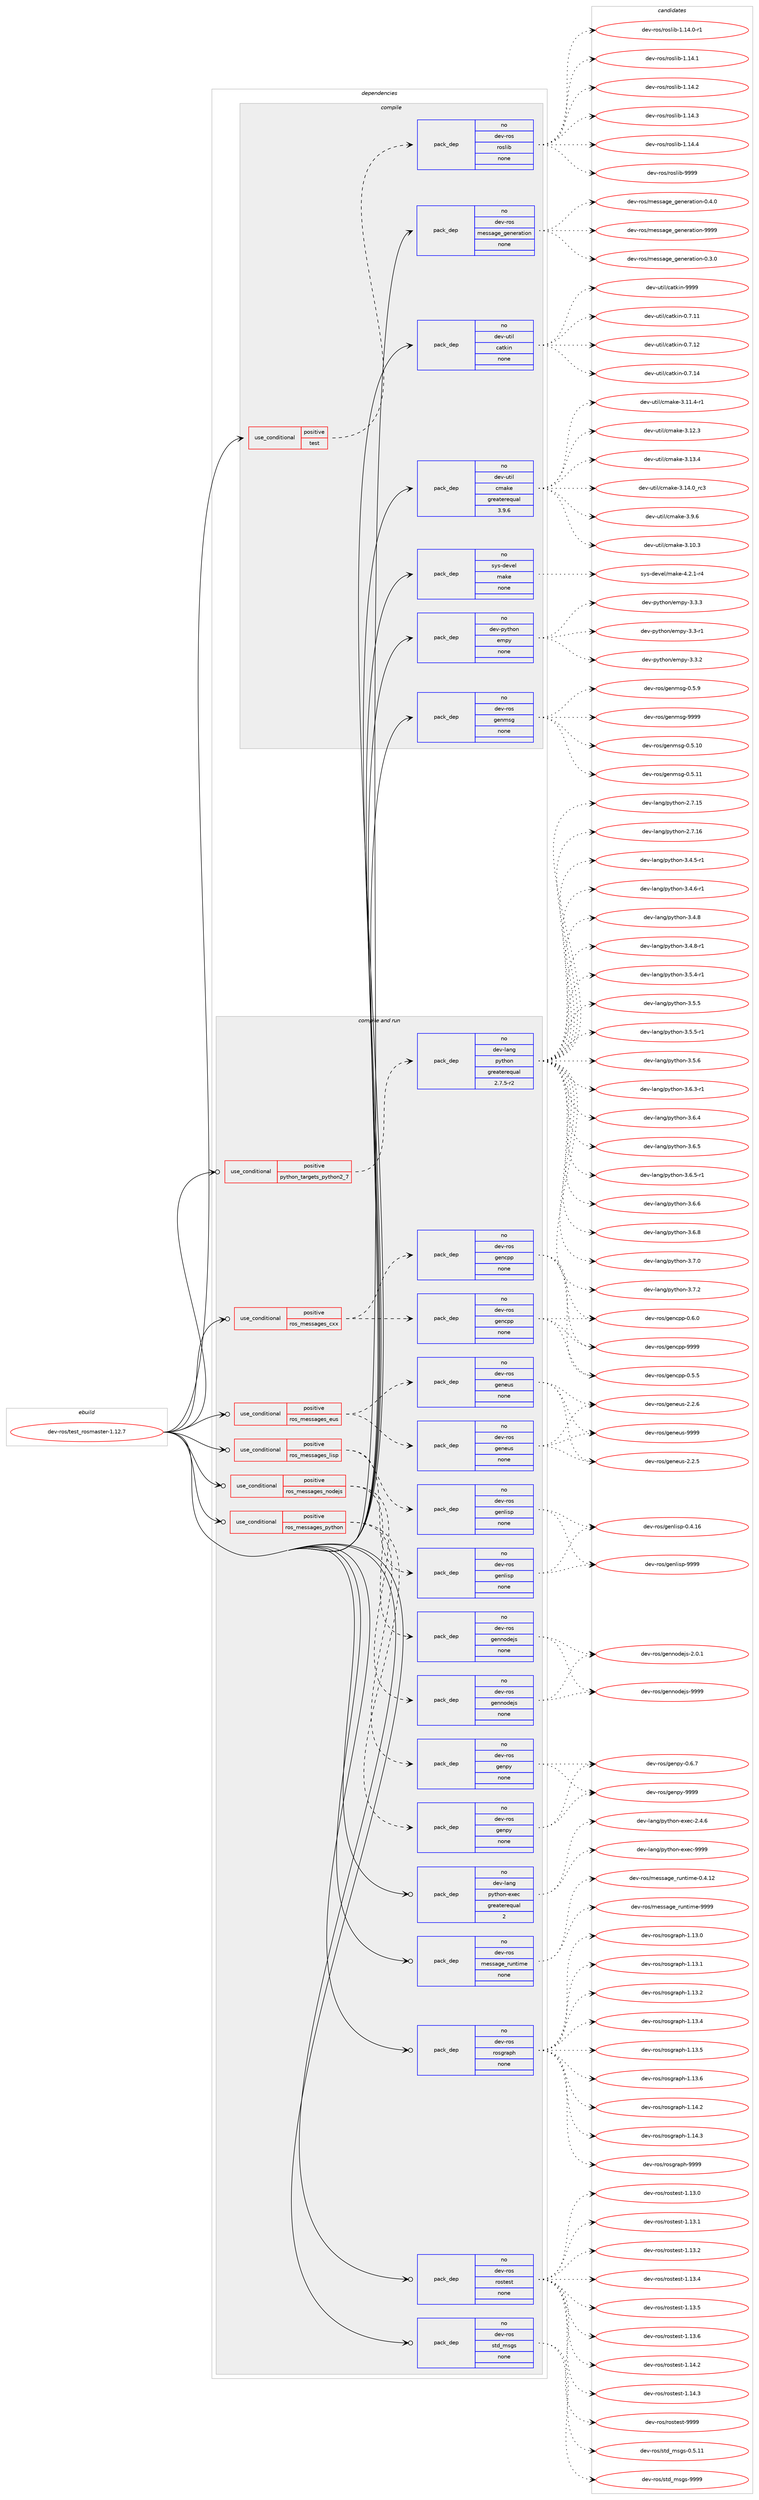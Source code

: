 digraph prolog {

# *************
# Graph options
# *************

newrank=true;
concentrate=true;
compound=true;
graph [rankdir=LR,fontname=Helvetica,fontsize=10,ranksep=1.5];#, ranksep=2.5, nodesep=0.2];
edge  [arrowhead=vee];
node  [fontname=Helvetica,fontsize=10];

# **********
# The ebuild
# **********

subgraph cluster_leftcol {
color=gray;
rank=same;
label=<<i>ebuild</i>>;
id [label="dev-ros/test_rosmaster-1.12.7", color=red, width=4, href="../dev-ros/test_rosmaster-1.12.7.svg"];
}

# ****************
# The dependencies
# ****************

subgraph cluster_midcol {
color=gray;
label=<<i>dependencies</i>>;
subgraph cluster_compile {
fillcolor="#eeeeee";
style=filled;
label=<<i>compile</i>>;
subgraph cond391182 {
dependency1473490 [label=<<TABLE BORDER="0" CELLBORDER="1" CELLSPACING="0" CELLPADDING="4"><TR><TD ROWSPAN="3" CELLPADDING="10">use_conditional</TD></TR><TR><TD>positive</TD></TR><TR><TD>test</TD></TR></TABLE>>, shape=none, color=red];
subgraph pack1058918 {
dependency1473491 [label=<<TABLE BORDER="0" CELLBORDER="1" CELLSPACING="0" CELLPADDING="4" WIDTH="220"><TR><TD ROWSPAN="6" CELLPADDING="30">pack_dep</TD></TR><TR><TD WIDTH="110">no</TD></TR><TR><TD>dev-ros</TD></TR><TR><TD>roslib</TD></TR><TR><TD>none</TD></TR><TR><TD></TD></TR></TABLE>>, shape=none, color=blue];
}
dependency1473490:e -> dependency1473491:w [weight=20,style="dashed",arrowhead="vee"];
}
id:e -> dependency1473490:w [weight=20,style="solid",arrowhead="vee"];
subgraph pack1058919 {
dependency1473492 [label=<<TABLE BORDER="0" CELLBORDER="1" CELLSPACING="0" CELLPADDING="4" WIDTH="220"><TR><TD ROWSPAN="6" CELLPADDING="30">pack_dep</TD></TR><TR><TD WIDTH="110">no</TD></TR><TR><TD>dev-python</TD></TR><TR><TD>empy</TD></TR><TR><TD>none</TD></TR><TR><TD></TD></TR></TABLE>>, shape=none, color=blue];
}
id:e -> dependency1473492:w [weight=20,style="solid",arrowhead="vee"];
subgraph pack1058920 {
dependency1473493 [label=<<TABLE BORDER="0" CELLBORDER="1" CELLSPACING="0" CELLPADDING="4" WIDTH="220"><TR><TD ROWSPAN="6" CELLPADDING="30">pack_dep</TD></TR><TR><TD WIDTH="110">no</TD></TR><TR><TD>dev-ros</TD></TR><TR><TD>genmsg</TD></TR><TR><TD>none</TD></TR><TR><TD></TD></TR></TABLE>>, shape=none, color=blue];
}
id:e -> dependency1473493:w [weight=20,style="solid",arrowhead="vee"];
subgraph pack1058921 {
dependency1473494 [label=<<TABLE BORDER="0" CELLBORDER="1" CELLSPACING="0" CELLPADDING="4" WIDTH="220"><TR><TD ROWSPAN="6" CELLPADDING="30">pack_dep</TD></TR><TR><TD WIDTH="110">no</TD></TR><TR><TD>dev-ros</TD></TR><TR><TD>message_generation</TD></TR><TR><TD>none</TD></TR><TR><TD></TD></TR></TABLE>>, shape=none, color=blue];
}
id:e -> dependency1473494:w [weight=20,style="solid",arrowhead="vee"];
subgraph pack1058922 {
dependency1473495 [label=<<TABLE BORDER="0" CELLBORDER="1" CELLSPACING="0" CELLPADDING="4" WIDTH="220"><TR><TD ROWSPAN="6" CELLPADDING="30">pack_dep</TD></TR><TR><TD WIDTH="110">no</TD></TR><TR><TD>dev-util</TD></TR><TR><TD>catkin</TD></TR><TR><TD>none</TD></TR><TR><TD></TD></TR></TABLE>>, shape=none, color=blue];
}
id:e -> dependency1473495:w [weight=20,style="solid",arrowhead="vee"];
subgraph pack1058923 {
dependency1473496 [label=<<TABLE BORDER="0" CELLBORDER="1" CELLSPACING="0" CELLPADDING="4" WIDTH="220"><TR><TD ROWSPAN="6" CELLPADDING="30">pack_dep</TD></TR><TR><TD WIDTH="110">no</TD></TR><TR><TD>dev-util</TD></TR><TR><TD>cmake</TD></TR><TR><TD>greaterequal</TD></TR><TR><TD>3.9.6</TD></TR></TABLE>>, shape=none, color=blue];
}
id:e -> dependency1473496:w [weight=20,style="solid",arrowhead="vee"];
subgraph pack1058924 {
dependency1473497 [label=<<TABLE BORDER="0" CELLBORDER="1" CELLSPACING="0" CELLPADDING="4" WIDTH="220"><TR><TD ROWSPAN="6" CELLPADDING="30">pack_dep</TD></TR><TR><TD WIDTH="110">no</TD></TR><TR><TD>sys-devel</TD></TR><TR><TD>make</TD></TR><TR><TD>none</TD></TR><TR><TD></TD></TR></TABLE>>, shape=none, color=blue];
}
id:e -> dependency1473497:w [weight=20,style="solid",arrowhead="vee"];
}
subgraph cluster_compileandrun {
fillcolor="#eeeeee";
style=filled;
label=<<i>compile and run</i>>;
subgraph cond391183 {
dependency1473498 [label=<<TABLE BORDER="0" CELLBORDER="1" CELLSPACING="0" CELLPADDING="4"><TR><TD ROWSPAN="3" CELLPADDING="10">use_conditional</TD></TR><TR><TD>positive</TD></TR><TR><TD>python_targets_python2_7</TD></TR></TABLE>>, shape=none, color=red];
subgraph pack1058925 {
dependency1473499 [label=<<TABLE BORDER="0" CELLBORDER="1" CELLSPACING="0" CELLPADDING="4" WIDTH="220"><TR><TD ROWSPAN="6" CELLPADDING="30">pack_dep</TD></TR><TR><TD WIDTH="110">no</TD></TR><TR><TD>dev-lang</TD></TR><TR><TD>python</TD></TR><TR><TD>greaterequal</TD></TR><TR><TD>2.7.5-r2</TD></TR></TABLE>>, shape=none, color=blue];
}
dependency1473498:e -> dependency1473499:w [weight=20,style="dashed",arrowhead="vee"];
}
id:e -> dependency1473498:w [weight=20,style="solid",arrowhead="odotvee"];
subgraph cond391184 {
dependency1473500 [label=<<TABLE BORDER="0" CELLBORDER="1" CELLSPACING="0" CELLPADDING="4"><TR><TD ROWSPAN="3" CELLPADDING="10">use_conditional</TD></TR><TR><TD>positive</TD></TR><TR><TD>ros_messages_cxx</TD></TR></TABLE>>, shape=none, color=red];
subgraph pack1058926 {
dependency1473501 [label=<<TABLE BORDER="0" CELLBORDER="1" CELLSPACING="0" CELLPADDING="4" WIDTH="220"><TR><TD ROWSPAN="6" CELLPADDING="30">pack_dep</TD></TR><TR><TD WIDTH="110">no</TD></TR><TR><TD>dev-ros</TD></TR><TR><TD>gencpp</TD></TR><TR><TD>none</TD></TR><TR><TD></TD></TR></TABLE>>, shape=none, color=blue];
}
dependency1473500:e -> dependency1473501:w [weight=20,style="dashed",arrowhead="vee"];
subgraph pack1058927 {
dependency1473502 [label=<<TABLE BORDER="0" CELLBORDER="1" CELLSPACING="0" CELLPADDING="4" WIDTH="220"><TR><TD ROWSPAN="6" CELLPADDING="30">pack_dep</TD></TR><TR><TD WIDTH="110">no</TD></TR><TR><TD>dev-ros</TD></TR><TR><TD>gencpp</TD></TR><TR><TD>none</TD></TR><TR><TD></TD></TR></TABLE>>, shape=none, color=blue];
}
dependency1473500:e -> dependency1473502:w [weight=20,style="dashed",arrowhead="vee"];
}
id:e -> dependency1473500:w [weight=20,style="solid",arrowhead="odotvee"];
subgraph cond391185 {
dependency1473503 [label=<<TABLE BORDER="0" CELLBORDER="1" CELLSPACING="0" CELLPADDING="4"><TR><TD ROWSPAN="3" CELLPADDING="10">use_conditional</TD></TR><TR><TD>positive</TD></TR><TR><TD>ros_messages_eus</TD></TR></TABLE>>, shape=none, color=red];
subgraph pack1058928 {
dependency1473504 [label=<<TABLE BORDER="0" CELLBORDER="1" CELLSPACING="0" CELLPADDING="4" WIDTH="220"><TR><TD ROWSPAN="6" CELLPADDING="30">pack_dep</TD></TR><TR><TD WIDTH="110">no</TD></TR><TR><TD>dev-ros</TD></TR><TR><TD>geneus</TD></TR><TR><TD>none</TD></TR><TR><TD></TD></TR></TABLE>>, shape=none, color=blue];
}
dependency1473503:e -> dependency1473504:w [weight=20,style="dashed",arrowhead="vee"];
subgraph pack1058929 {
dependency1473505 [label=<<TABLE BORDER="0" CELLBORDER="1" CELLSPACING="0" CELLPADDING="4" WIDTH="220"><TR><TD ROWSPAN="6" CELLPADDING="30">pack_dep</TD></TR><TR><TD WIDTH="110">no</TD></TR><TR><TD>dev-ros</TD></TR><TR><TD>geneus</TD></TR><TR><TD>none</TD></TR><TR><TD></TD></TR></TABLE>>, shape=none, color=blue];
}
dependency1473503:e -> dependency1473505:w [weight=20,style="dashed",arrowhead="vee"];
}
id:e -> dependency1473503:w [weight=20,style="solid",arrowhead="odotvee"];
subgraph cond391186 {
dependency1473506 [label=<<TABLE BORDER="0" CELLBORDER="1" CELLSPACING="0" CELLPADDING="4"><TR><TD ROWSPAN="3" CELLPADDING="10">use_conditional</TD></TR><TR><TD>positive</TD></TR><TR><TD>ros_messages_lisp</TD></TR></TABLE>>, shape=none, color=red];
subgraph pack1058930 {
dependency1473507 [label=<<TABLE BORDER="0" CELLBORDER="1" CELLSPACING="0" CELLPADDING="4" WIDTH="220"><TR><TD ROWSPAN="6" CELLPADDING="30">pack_dep</TD></TR><TR><TD WIDTH="110">no</TD></TR><TR><TD>dev-ros</TD></TR><TR><TD>genlisp</TD></TR><TR><TD>none</TD></TR><TR><TD></TD></TR></TABLE>>, shape=none, color=blue];
}
dependency1473506:e -> dependency1473507:w [weight=20,style="dashed",arrowhead="vee"];
subgraph pack1058931 {
dependency1473508 [label=<<TABLE BORDER="0" CELLBORDER="1" CELLSPACING="0" CELLPADDING="4" WIDTH="220"><TR><TD ROWSPAN="6" CELLPADDING="30">pack_dep</TD></TR><TR><TD WIDTH="110">no</TD></TR><TR><TD>dev-ros</TD></TR><TR><TD>genlisp</TD></TR><TR><TD>none</TD></TR><TR><TD></TD></TR></TABLE>>, shape=none, color=blue];
}
dependency1473506:e -> dependency1473508:w [weight=20,style="dashed",arrowhead="vee"];
}
id:e -> dependency1473506:w [weight=20,style="solid",arrowhead="odotvee"];
subgraph cond391187 {
dependency1473509 [label=<<TABLE BORDER="0" CELLBORDER="1" CELLSPACING="0" CELLPADDING="4"><TR><TD ROWSPAN="3" CELLPADDING="10">use_conditional</TD></TR><TR><TD>positive</TD></TR><TR><TD>ros_messages_nodejs</TD></TR></TABLE>>, shape=none, color=red];
subgraph pack1058932 {
dependency1473510 [label=<<TABLE BORDER="0" CELLBORDER="1" CELLSPACING="0" CELLPADDING="4" WIDTH="220"><TR><TD ROWSPAN="6" CELLPADDING="30">pack_dep</TD></TR><TR><TD WIDTH="110">no</TD></TR><TR><TD>dev-ros</TD></TR><TR><TD>gennodejs</TD></TR><TR><TD>none</TD></TR><TR><TD></TD></TR></TABLE>>, shape=none, color=blue];
}
dependency1473509:e -> dependency1473510:w [weight=20,style="dashed",arrowhead="vee"];
subgraph pack1058933 {
dependency1473511 [label=<<TABLE BORDER="0" CELLBORDER="1" CELLSPACING="0" CELLPADDING="4" WIDTH="220"><TR><TD ROWSPAN="6" CELLPADDING="30">pack_dep</TD></TR><TR><TD WIDTH="110">no</TD></TR><TR><TD>dev-ros</TD></TR><TR><TD>gennodejs</TD></TR><TR><TD>none</TD></TR><TR><TD></TD></TR></TABLE>>, shape=none, color=blue];
}
dependency1473509:e -> dependency1473511:w [weight=20,style="dashed",arrowhead="vee"];
}
id:e -> dependency1473509:w [weight=20,style="solid",arrowhead="odotvee"];
subgraph cond391188 {
dependency1473512 [label=<<TABLE BORDER="0" CELLBORDER="1" CELLSPACING="0" CELLPADDING="4"><TR><TD ROWSPAN="3" CELLPADDING="10">use_conditional</TD></TR><TR><TD>positive</TD></TR><TR><TD>ros_messages_python</TD></TR></TABLE>>, shape=none, color=red];
subgraph pack1058934 {
dependency1473513 [label=<<TABLE BORDER="0" CELLBORDER="1" CELLSPACING="0" CELLPADDING="4" WIDTH="220"><TR><TD ROWSPAN="6" CELLPADDING="30">pack_dep</TD></TR><TR><TD WIDTH="110">no</TD></TR><TR><TD>dev-ros</TD></TR><TR><TD>genpy</TD></TR><TR><TD>none</TD></TR><TR><TD></TD></TR></TABLE>>, shape=none, color=blue];
}
dependency1473512:e -> dependency1473513:w [weight=20,style="dashed",arrowhead="vee"];
subgraph pack1058935 {
dependency1473514 [label=<<TABLE BORDER="0" CELLBORDER="1" CELLSPACING="0" CELLPADDING="4" WIDTH="220"><TR><TD ROWSPAN="6" CELLPADDING="30">pack_dep</TD></TR><TR><TD WIDTH="110">no</TD></TR><TR><TD>dev-ros</TD></TR><TR><TD>genpy</TD></TR><TR><TD>none</TD></TR><TR><TD></TD></TR></TABLE>>, shape=none, color=blue];
}
dependency1473512:e -> dependency1473514:w [weight=20,style="dashed",arrowhead="vee"];
}
id:e -> dependency1473512:w [weight=20,style="solid",arrowhead="odotvee"];
subgraph pack1058936 {
dependency1473515 [label=<<TABLE BORDER="0" CELLBORDER="1" CELLSPACING="0" CELLPADDING="4" WIDTH="220"><TR><TD ROWSPAN="6" CELLPADDING="30">pack_dep</TD></TR><TR><TD WIDTH="110">no</TD></TR><TR><TD>dev-lang</TD></TR><TR><TD>python-exec</TD></TR><TR><TD>greaterequal</TD></TR><TR><TD>2</TD></TR></TABLE>>, shape=none, color=blue];
}
id:e -> dependency1473515:w [weight=20,style="solid",arrowhead="odotvee"];
subgraph pack1058937 {
dependency1473516 [label=<<TABLE BORDER="0" CELLBORDER="1" CELLSPACING="0" CELLPADDING="4" WIDTH="220"><TR><TD ROWSPAN="6" CELLPADDING="30">pack_dep</TD></TR><TR><TD WIDTH="110">no</TD></TR><TR><TD>dev-ros</TD></TR><TR><TD>message_runtime</TD></TR><TR><TD>none</TD></TR><TR><TD></TD></TR></TABLE>>, shape=none, color=blue];
}
id:e -> dependency1473516:w [weight=20,style="solid",arrowhead="odotvee"];
subgraph pack1058938 {
dependency1473517 [label=<<TABLE BORDER="0" CELLBORDER="1" CELLSPACING="0" CELLPADDING="4" WIDTH="220"><TR><TD ROWSPAN="6" CELLPADDING="30">pack_dep</TD></TR><TR><TD WIDTH="110">no</TD></TR><TR><TD>dev-ros</TD></TR><TR><TD>rosgraph</TD></TR><TR><TD>none</TD></TR><TR><TD></TD></TR></TABLE>>, shape=none, color=blue];
}
id:e -> dependency1473517:w [weight=20,style="solid",arrowhead="odotvee"];
subgraph pack1058939 {
dependency1473518 [label=<<TABLE BORDER="0" CELLBORDER="1" CELLSPACING="0" CELLPADDING="4" WIDTH="220"><TR><TD ROWSPAN="6" CELLPADDING="30">pack_dep</TD></TR><TR><TD WIDTH="110">no</TD></TR><TR><TD>dev-ros</TD></TR><TR><TD>rostest</TD></TR><TR><TD>none</TD></TR><TR><TD></TD></TR></TABLE>>, shape=none, color=blue];
}
id:e -> dependency1473518:w [weight=20,style="solid",arrowhead="odotvee"];
subgraph pack1058940 {
dependency1473519 [label=<<TABLE BORDER="0" CELLBORDER="1" CELLSPACING="0" CELLPADDING="4" WIDTH="220"><TR><TD ROWSPAN="6" CELLPADDING="30">pack_dep</TD></TR><TR><TD WIDTH="110">no</TD></TR><TR><TD>dev-ros</TD></TR><TR><TD>std_msgs</TD></TR><TR><TD>none</TD></TR><TR><TD></TD></TR></TABLE>>, shape=none, color=blue];
}
id:e -> dependency1473519:w [weight=20,style="solid",arrowhead="odotvee"];
}
subgraph cluster_run {
fillcolor="#eeeeee";
style=filled;
label=<<i>run</i>>;
}
}

# **************
# The candidates
# **************

subgraph cluster_choices {
rank=same;
color=gray;
label=<<i>candidates</i>>;

subgraph choice1058918 {
color=black;
nodesep=1;
choice100101118451141111154711411111510810598454946495246484511449 [label="dev-ros/roslib-1.14.0-r1", color=red, width=4,href="../dev-ros/roslib-1.14.0-r1.svg"];
choice10010111845114111115471141111151081059845494649524649 [label="dev-ros/roslib-1.14.1", color=red, width=4,href="../dev-ros/roslib-1.14.1.svg"];
choice10010111845114111115471141111151081059845494649524650 [label="dev-ros/roslib-1.14.2", color=red, width=4,href="../dev-ros/roslib-1.14.2.svg"];
choice10010111845114111115471141111151081059845494649524651 [label="dev-ros/roslib-1.14.3", color=red, width=4,href="../dev-ros/roslib-1.14.3.svg"];
choice10010111845114111115471141111151081059845494649524652 [label="dev-ros/roslib-1.14.4", color=red, width=4,href="../dev-ros/roslib-1.14.4.svg"];
choice1001011184511411111547114111115108105984557575757 [label="dev-ros/roslib-9999", color=red, width=4,href="../dev-ros/roslib-9999.svg"];
dependency1473491:e -> choice100101118451141111154711411111510810598454946495246484511449:w [style=dotted,weight="100"];
dependency1473491:e -> choice10010111845114111115471141111151081059845494649524649:w [style=dotted,weight="100"];
dependency1473491:e -> choice10010111845114111115471141111151081059845494649524650:w [style=dotted,weight="100"];
dependency1473491:e -> choice10010111845114111115471141111151081059845494649524651:w [style=dotted,weight="100"];
dependency1473491:e -> choice10010111845114111115471141111151081059845494649524652:w [style=dotted,weight="100"];
dependency1473491:e -> choice1001011184511411111547114111115108105984557575757:w [style=dotted,weight="100"];
}
subgraph choice1058919 {
color=black;
nodesep=1;
choice1001011184511212111610411111047101109112121455146514511449 [label="dev-python/empy-3.3-r1", color=red, width=4,href="../dev-python/empy-3.3-r1.svg"];
choice1001011184511212111610411111047101109112121455146514650 [label="dev-python/empy-3.3.2", color=red, width=4,href="../dev-python/empy-3.3.2.svg"];
choice1001011184511212111610411111047101109112121455146514651 [label="dev-python/empy-3.3.3", color=red, width=4,href="../dev-python/empy-3.3.3.svg"];
dependency1473492:e -> choice1001011184511212111610411111047101109112121455146514511449:w [style=dotted,weight="100"];
dependency1473492:e -> choice1001011184511212111610411111047101109112121455146514650:w [style=dotted,weight="100"];
dependency1473492:e -> choice1001011184511212111610411111047101109112121455146514651:w [style=dotted,weight="100"];
}
subgraph choice1058920 {
color=black;
nodesep=1;
choice100101118451141111154710310111010911510345484653464948 [label="dev-ros/genmsg-0.5.10", color=red, width=4,href="../dev-ros/genmsg-0.5.10.svg"];
choice100101118451141111154710310111010911510345484653464949 [label="dev-ros/genmsg-0.5.11", color=red, width=4,href="../dev-ros/genmsg-0.5.11.svg"];
choice1001011184511411111547103101110109115103454846534657 [label="dev-ros/genmsg-0.5.9", color=red, width=4,href="../dev-ros/genmsg-0.5.9.svg"];
choice10010111845114111115471031011101091151034557575757 [label="dev-ros/genmsg-9999", color=red, width=4,href="../dev-ros/genmsg-9999.svg"];
dependency1473493:e -> choice100101118451141111154710310111010911510345484653464948:w [style=dotted,weight="100"];
dependency1473493:e -> choice100101118451141111154710310111010911510345484653464949:w [style=dotted,weight="100"];
dependency1473493:e -> choice1001011184511411111547103101110109115103454846534657:w [style=dotted,weight="100"];
dependency1473493:e -> choice10010111845114111115471031011101091151034557575757:w [style=dotted,weight="100"];
}
subgraph choice1058921 {
color=black;
nodesep=1;
choice1001011184511411111547109101115115971031019510310111010111497116105111110454846514648 [label="dev-ros/message_generation-0.3.0", color=red, width=4,href="../dev-ros/message_generation-0.3.0.svg"];
choice1001011184511411111547109101115115971031019510310111010111497116105111110454846524648 [label="dev-ros/message_generation-0.4.0", color=red, width=4,href="../dev-ros/message_generation-0.4.0.svg"];
choice10010111845114111115471091011151159710310195103101110101114971161051111104557575757 [label="dev-ros/message_generation-9999", color=red, width=4,href="../dev-ros/message_generation-9999.svg"];
dependency1473494:e -> choice1001011184511411111547109101115115971031019510310111010111497116105111110454846514648:w [style=dotted,weight="100"];
dependency1473494:e -> choice1001011184511411111547109101115115971031019510310111010111497116105111110454846524648:w [style=dotted,weight="100"];
dependency1473494:e -> choice10010111845114111115471091011151159710310195103101110101114971161051111104557575757:w [style=dotted,weight="100"];
}
subgraph choice1058922 {
color=black;
nodesep=1;
choice1001011184511711610510847999711610710511045484655464949 [label="dev-util/catkin-0.7.11", color=red, width=4,href="../dev-util/catkin-0.7.11.svg"];
choice1001011184511711610510847999711610710511045484655464950 [label="dev-util/catkin-0.7.12", color=red, width=4,href="../dev-util/catkin-0.7.12.svg"];
choice1001011184511711610510847999711610710511045484655464952 [label="dev-util/catkin-0.7.14", color=red, width=4,href="../dev-util/catkin-0.7.14.svg"];
choice100101118451171161051084799971161071051104557575757 [label="dev-util/catkin-9999", color=red, width=4,href="../dev-util/catkin-9999.svg"];
dependency1473495:e -> choice1001011184511711610510847999711610710511045484655464949:w [style=dotted,weight="100"];
dependency1473495:e -> choice1001011184511711610510847999711610710511045484655464950:w [style=dotted,weight="100"];
dependency1473495:e -> choice1001011184511711610510847999711610710511045484655464952:w [style=dotted,weight="100"];
dependency1473495:e -> choice100101118451171161051084799971161071051104557575757:w [style=dotted,weight="100"];
}
subgraph choice1058923 {
color=black;
nodesep=1;
choice1001011184511711610510847991099710710145514649484651 [label="dev-util/cmake-3.10.3", color=red, width=4,href="../dev-util/cmake-3.10.3.svg"];
choice10010111845117116105108479910997107101455146494946524511449 [label="dev-util/cmake-3.11.4-r1", color=red, width=4,href="../dev-util/cmake-3.11.4-r1.svg"];
choice1001011184511711610510847991099710710145514649504651 [label="dev-util/cmake-3.12.3", color=red, width=4,href="../dev-util/cmake-3.12.3.svg"];
choice1001011184511711610510847991099710710145514649514652 [label="dev-util/cmake-3.13.4", color=red, width=4,href="../dev-util/cmake-3.13.4.svg"];
choice1001011184511711610510847991099710710145514649524648951149951 [label="dev-util/cmake-3.14.0_rc3", color=red, width=4,href="../dev-util/cmake-3.14.0_rc3.svg"];
choice10010111845117116105108479910997107101455146574654 [label="dev-util/cmake-3.9.6", color=red, width=4,href="../dev-util/cmake-3.9.6.svg"];
dependency1473496:e -> choice1001011184511711610510847991099710710145514649484651:w [style=dotted,weight="100"];
dependency1473496:e -> choice10010111845117116105108479910997107101455146494946524511449:w [style=dotted,weight="100"];
dependency1473496:e -> choice1001011184511711610510847991099710710145514649504651:w [style=dotted,weight="100"];
dependency1473496:e -> choice1001011184511711610510847991099710710145514649514652:w [style=dotted,weight="100"];
dependency1473496:e -> choice1001011184511711610510847991099710710145514649524648951149951:w [style=dotted,weight="100"];
dependency1473496:e -> choice10010111845117116105108479910997107101455146574654:w [style=dotted,weight="100"];
}
subgraph choice1058924 {
color=black;
nodesep=1;
choice1151211154510010111810110847109971071014552465046494511452 [label="sys-devel/make-4.2.1-r4", color=red, width=4,href="../sys-devel/make-4.2.1-r4.svg"];
dependency1473497:e -> choice1151211154510010111810110847109971071014552465046494511452:w [style=dotted,weight="100"];
}
subgraph choice1058925 {
color=black;
nodesep=1;
choice10010111845108971101034711212111610411111045504655464953 [label="dev-lang/python-2.7.15", color=red, width=4,href="../dev-lang/python-2.7.15.svg"];
choice10010111845108971101034711212111610411111045504655464954 [label="dev-lang/python-2.7.16", color=red, width=4,href="../dev-lang/python-2.7.16.svg"];
choice1001011184510897110103471121211161041111104551465246534511449 [label="dev-lang/python-3.4.5-r1", color=red, width=4,href="../dev-lang/python-3.4.5-r1.svg"];
choice1001011184510897110103471121211161041111104551465246544511449 [label="dev-lang/python-3.4.6-r1", color=red, width=4,href="../dev-lang/python-3.4.6-r1.svg"];
choice100101118451089711010347112121116104111110455146524656 [label="dev-lang/python-3.4.8", color=red, width=4,href="../dev-lang/python-3.4.8.svg"];
choice1001011184510897110103471121211161041111104551465246564511449 [label="dev-lang/python-3.4.8-r1", color=red, width=4,href="../dev-lang/python-3.4.8-r1.svg"];
choice1001011184510897110103471121211161041111104551465346524511449 [label="dev-lang/python-3.5.4-r1", color=red, width=4,href="../dev-lang/python-3.5.4-r1.svg"];
choice100101118451089711010347112121116104111110455146534653 [label="dev-lang/python-3.5.5", color=red, width=4,href="../dev-lang/python-3.5.5.svg"];
choice1001011184510897110103471121211161041111104551465346534511449 [label="dev-lang/python-3.5.5-r1", color=red, width=4,href="../dev-lang/python-3.5.5-r1.svg"];
choice100101118451089711010347112121116104111110455146534654 [label="dev-lang/python-3.5.6", color=red, width=4,href="../dev-lang/python-3.5.6.svg"];
choice1001011184510897110103471121211161041111104551465446514511449 [label="dev-lang/python-3.6.3-r1", color=red, width=4,href="../dev-lang/python-3.6.3-r1.svg"];
choice100101118451089711010347112121116104111110455146544652 [label="dev-lang/python-3.6.4", color=red, width=4,href="../dev-lang/python-3.6.4.svg"];
choice100101118451089711010347112121116104111110455146544653 [label="dev-lang/python-3.6.5", color=red, width=4,href="../dev-lang/python-3.6.5.svg"];
choice1001011184510897110103471121211161041111104551465446534511449 [label="dev-lang/python-3.6.5-r1", color=red, width=4,href="../dev-lang/python-3.6.5-r1.svg"];
choice100101118451089711010347112121116104111110455146544654 [label="dev-lang/python-3.6.6", color=red, width=4,href="../dev-lang/python-3.6.6.svg"];
choice100101118451089711010347112121116104111110455146544656 [label="dev-lang/python-3.6.8", color=red, width=4,href="../dev-lang/python-3.6.8.svg"];
choice100101118451089711010347112121116104111110455146554648 [label="dev-lang/python-3.7.0", color=red, width=4,href="../dev-lang/python-3.7.0.svg"];
choice100101118451089711010347112121116104111110455146554650 [label="dev-lang/python-3.7.2", color=red, width=4,href="../dev-lang/python-3.7.2.svg"];
dependency1473499:e -> choice10010111845108971101034711212111610411111045504655464953:w [style=dotted,weight="100"];
dependency1473499:e -> choice10010111845108971101034711212111610411111045504655464954:w [style=dotted,weight="100"];
dependency1473499:e -> choice1001011184510897110103471121211161041111104551465246534511449:w [style=dotted,weight="100"];
dependency1473499:e -> choice1001011184510897110103471121211161041111104551465246544511449:w [style=dotted,weight="100"];
dependency1473499:e -> choice100101118451089711010347112121116104111110455146524656:w [style=dotted,weight="100"];
dependency1473499:e -> choice1001011184510897110103471121211161041111104551465246564511449:w [style=dotted,weight="100"];
dependency1473499:e -> choice1001011184510897110103471121211161041111104551465346524511449:w [style=dotted,weight="100"];
dependency1473499:e -> choice100101118451089711010347112121116104111110455146534653:w [style=dotted,weight="100"];
dependency1473499:e -> choice1001011184510897110103471121211161041111104551465346534511449:w [style=dotted,weight="100"];
dependency1473499:e -> choice100101118451089711010347112121116104111110455146534654:w [style=dotted,weight="100"];
dependency1473499:e -> choice1001011184510897110103471121211161041111104551465446514511449:w [style=dotted,weight="100"];
dependency1473499:e -> choice100101118451089711010347112121116104111110455146544652:w [style=dotted,weight="100"];
dependency1473499:e -> choice100101118451089711010347112121116104111110455146544653:w [style=dotted,weight="100"];
dependency1473499:e -> choice1001011184510897110103471121211161041111104551465446534511449:w [style=dotted,weight="100"];
dependency1473499:e -> choice100101118451089711010347112121116104111110455146544654:w [style=dotted,weight="100"];
dependency1473499:e -> choice100101118451089711010347112121116104111110455146544656:w [style=dotted,weight="100"];
dependency1473499:e -> choice100101118451089711010347112121116104111110455146554648:w [style=dotted,weight="100"];
dependency1473499:e -> choice100101118451089711010347112121116104111110455146554650:w [style=dotted,weight="100"];
}
subgraph choice1058926 {
color=black;
nodesep=1;
choice100101118451141111154710310111099112112454846534653 [label="dev-ros/gencpp-0.5.5", color=red, width=4,href="../dev-ros/gencpp-0.5.5.svg"];
choice100101118451141111154710310111099112112454846544648 [label="dev-ros/gencpp-0.6.0", color=red, width=4,href="../dev-ros/gencpp-0.6.0.svg"];
choice1001011184511411111547103101110991121124557575757 [label="dev-ros/gencpp-9999", color=red, width=4,href="../dev-ros/gencpp-9999.svg"];
dependency1473501:e -> choice100101118451141111154710310111099112112454846534653:w [style=dotted,weight="100"];
dependency1473501:e -> choice100101118451141111154710310111099112112454846544648:w [style=dotted,weight="100"];
dependency1473501:e -> choice1001011184511411111547103101110991121124557575757:w [style=dotted,weight="100"];
}
subgraph choice1058927 {
color=black;
nodesep=1;
choice100101118451141111154710310111099112112454846534653 [label="dev-ros/gencpp-0.5.5", color=red, width=4,href="../dev-ros/gencpp-0.5.5.svg"];
choice100101118451141111154710310111099112112454846544648 [label="dev-ros/gencpp-0.6.0", color=red, width=4,href="../dev-ros/gencpp-0.6.0.svg"];
choice1001011184511411111547103101110991121124557575757 [label="dev-ros/gencpp-9999", color=red, width=4,href="../dev-ros/gencpp-9999.svg"];
dependency1473502:e -> choice100101118451141111154710310111099112112454846534653:w [style=dotted,weight="100"];
dependency1473502:e -> choice100101118451141111154710310111099112112454846544648:w [style=dotted,weight="100"];
dependency1473502:e -> choice1001011184511411111547103101110991121124557575757:w [style=dotted,weight="100"];
}
subgraph choice1058928 {
color=black;
nodesep=1;
choice1001011184511411111547103101110101117115455046504653 [label="dev-ros/geneus-2.2.5", color=red, width=4,href="../dev-ros/geneus-2.2.5.svg"];
choice1001011184511411111547103101110101117115455046504654 [label="dev-ros/geneus-2.2.6", color=red, width=4,href="../dev-ros/geneus-2.2.6.svg"];
choice10010111845114111115471031011101011171154557575757 [label="dev-ros/geneus-9999", color=red, width=4,href="../dev-ros/geneus-9999.svg"];
dependency1473504:e -> choice1001011184511411111547103101110101117115455046504653:w [style=dotted,weight="100"];
dependency1473504:e -> choice1001011184511411111547103101110101117115455046504654:w [style=dotted,weight="100"];
dependency1473504:e -> choice10010111845114111115471031011101011171154557575757:w [style=dotted,weight="100"];
}
subgraph choice1058929 {
color=black;
nodesep=1;
choice1001011184511411111547103101110101117115455046504653 [label="dev-ros/geneus-2.2.5", color=red, width=4,href="../dev-ros/geneus-2.2.5.svg"];
choice1001011184511411111547103101110101117115455046504654 [label="dev-ros/geneus-2.2.6", color=red, width=4,href="../dev-ros/geneus-2.2.6.svg"];
choice10010111845114111115471031011101011171154557575757 [label="dev-ros/geneus-9999", color=red, width=4,href="../dev-ros/geneus-9999.svg"];
dependency1473505:e -> choice1001011184511411111547103101110101117115455046504653:w [style=dotted,weight="100"];
dependency1473505:e -> choice1001011184511411111547103101110101117115455046504654:w [style=dotted,weight="100"];
dependency1473505:e -> choice10010111845114111115471031011101011171154557575757:w [style=dotted,weight="100"];
}
subgraph choice1058930 {
color=black;
nodesep=1;
choice100101118451141111154710310111010810511511245484652464954 [label="dev-ros/genlisp-0.4.16", color=red, width=4,href="../dev-ros/genlisp-0.4.16.svg"];
choice10010111845114111115471031011101081051151124557575757 [label="dev-ros/genlisp-9999", color=red, width=4,href="../dev-ros/genlisp-9999.svg"];
dependency1473507:e -> choice100101118451141111154710310111010810511511245484652464954:w [style=dotted,weight="100"];
dependency1473507:e -> choice10010111845114111115471031011101081051151124557575757:w [style=dotted,weight="100"];
}
subgraph choice1058931 {
color=black;
nodesep=1;
choice100101118451141111154710310111010810511511245484652464954 [label="dev-ros/genlisp-0.4.16", color=red, width=4,href="../dev-ros/genlisp-0.4.16.svg"];
choice10010111845114111115471031011101081051151124557575757 [label="dev-ros/genlisp-9999", color=red, width=4,href="../dev-ros/genlisp-9999.svg"];
dependency1473508:e -> choice100101118451141111154710310111010810511511245484652464954:w [style=dotted,weight="100"];
dependency1473508:e -> choice10010111845114111115471031011101081051151124557575757:w [style=dotted,weight="100"];
}
subgraph choice1058932 {
color=black;
nodesep=1;
choice1001011184511411111547103101110110111100101106115455046484649 [label="dev-ros/gennodejs-2.0.1", color=red, width=4,href="../dev-ros/gennodejs-2.0.1.svg"];
choice10010111845114111115471031011101101111001011061154557575757 [label="dev-ros/gennodejs-9999", color=red, width=4,href="../dev-ros/gennodejs-9999.svg"];
dependency1473510:e -> choice1001011184511411111547103101110110111100101106115455046484649:w [style=dotted,weight="100"];
dependency1473510:e -> choice10010111845114111115471031011101101111001011061154557575757:w [style=dotted,weight="100"];
}
subgraph choice1058933 {
color=black;
nodesep=1;
choice1001011184511411111547103101110110111100101106115455046484649 [label="dev-ros/gennodejs-2.0.1", color=red, width=4,href="../dev-ros/gennodejs-2.0.1.svg"];
choice10010111845114111115471031011101101111001011061154557575757 [label="dev-ros/gennodejs-9999", color=red, width=4,href="../dev-ros/gennodejs-9999.svg"];
dependency1473511:e -> choice1001011184511411111547103101110110111100101106115455046484649:w [style=dotted,weight="100"];
dependency1473511:e -> choice10010111845114111115471031011101101111001011061154557575757:w [style=dotted,weight="100"];
}
subgraph choice1058934 {
color=black;
nodesep=1;
choice1001011184511411111547103101110112121454846544655 [label="dev-ros/genpy-0.6.7", color=red, width=4,href="../dev-ros/genpy-0.6.7.svg"];
choice10010111845114111115471031011101121214557575757 [label="dev-ros/genpy-9999", color=red, width=4,href="../dev-ros/genpy-9999.svg"];
dependency1473513:e -> choice1001011184511411111547103101110112121454846544655:w [style=dotted,weight="100"];
dependency1473513:e -> choice10010111845114111115471031011101121214557575757:w [style=dotted,weight="100"];
}
subgraph choice1058935 {
color=black;
nodesep=1;
choice1001011184511411111547103101110112121454846544655 [label="dev-ros/genpy-0.6.7", color=red, width=4,href="../dev-ros/genpy-0.6.7.svg"];
choice10010111845114111115471031011101121214557575757 [label="dev-ros/genpy-9999", color=red, width=4,href="../dev-ros/genpy-9999.svg"];
dependency1473514:e -> choice1001011184511411111547103101110112121454846544655:w [style=dotted,weight="100"];
dependency1473514:e -> choice10010111845114111115471031011101121214557575757:w [style=dotted,weight="100"];
}
subgraph choice1058936 {
color=black;
nodesep=1;
choice1001011184510897110103471121211161041111104510112010199455046524654 [label="dev-lang/python-exec-2.4.6", color=red, width=4,href="../dev-lang/python-exec-2.4.6.svg"];
choice10010111845108971101034711212111610411111045101120101994557575757 [label="dev-lang/python-exec-9999", color=red, width=4,href="../dev-lang/python-exec-9999.svg"];
dependency1473515:e -> choice1001011184510897110103471121211161041111104510112010199455046524654:w [style=dotted,weight="100"];
dependency1473515:e -> choice10010111845108971101034711212111610411111045101120101994557575757:w [style=dotted,weight="100"];
}
subgraph choice1058937 {
color=black;
nodesep=1;
choice1001011184511411111547109101115115971031019511411711011610510910145484652464950 [label="dev-ros/message_runtime-0.4.12", color=red, width=4,href="../dev-ros/message_runtime-0.4.12.svg"];
choice100101118451141111154710910111511597103101951141171101161051091014557575757 [label="dev-ros/message_runtime-9999", color=red, width=4,href="../dev-ros/message_runtime-9999.svg"];
dependency1473516:e -> choice1001011184511411111547109101115115971031019511411711011610510910145484652464950:w [style=dotted,weight="100"];
dependency1473516:e -> choice100101118451141111154710910111511597103101951141171101161051091014557575757:w [style=dotted,weight="100"];
}
subgraph choice1058938 {
color=black;
nodesep=1;
choice10010111845114111115471141111151031149711210445494649514648 [label="dev-ros/rosgraph-1.13.0", color=red, width=4,href="../dev-ros/rosgraph-1.13.0.svg"];
choice10010111845114111115471141111151031149711210445494649514649 [label="dev-ros/rosgraph-1.13.1", color=red, width=4,href="../dev-ros/rosgraph-1.13.1.svg"];
choice10010111845114111115471141111151031149711210445494649514650 [label="dev-ros/rosgraph-1.13.2", color=red, width=4,href="../dev-ros/rosgraph-1.13.2.svg"];
choice10010111845114111115471141111151031149711210445494649514652 [label="dev-ros/rosgraph-1.13.4", color=red, width=4,href="../dev-ros/rosgraph-1.13.4.svg"];
choice10010111845114111115471141111151031149711210445494649514653 [label="dev-ros/rosgraph-1.13.5", color=red, width=4,href="../dev-ros/rosgraph-1.13.5.svg"];
choice10010111845114111115471141111151031149711210445494649514654 [label="dev-ros/rosgraph-1.13.6", color=red, width=4,href="../dev-ros/rosgraph-1.13.6.svg"];
choice10010111845114111115471141111151031149711210445494649524650 [label="dev-ros/rosgraph-1.14.2", color=red, width=4,href="../dev-ros/rosgraph-1.14.2.svg"];
choice10010111845114111115471141111151031149711210445494649524651 [label="dev-ros/rosgraph-1.14.3", color=red, width=4,href="../dev-ros/rosgraph-1.14.3.svg"];
choice1001011184511411111547114111115103114971121044557575757 [label="dev-ros/rosgraph-9999", color=red, width=4,href="../dev-ros/rosgraph-9999.svg"];
dependency1473517:e -> choice10010111845114111115471141111151031149711210445494649514648:w [style=dotted,weight="100"];
dependency1473517:e -> choice10010111845114111115471141111151031149711210445494649514649:w [style=dotted,weight="100"];
dependency1473517:e -> choice10010111845114111115471141111151031149711210445494649514650:w [style=dotted,weight="100"];
dependency1473517:e -> choice10010111845114111115471141111151031149711210445494649514652:w [style=dotted,weight="100"];
dependency1473517:e -> choice10010111845114111115471141111151031149711210445494649514653:w [style=dotted,weight="100"];
dependency1473517:e -> choice10010111845114111115471141111151031149711210445494649514654:w [style=dotted,weight="100"];
dependency1473517:e -> choice10010111845114111115471141111151031149711210445494649524650:w [style=dotted,weight="100"];
dependency1473517:e -> choice10010111845114111115471141111151031149711210445494649524651:w [style=dotted,weight="100"];
dependency1473517:e -> choice1001011184511411111547114111115103114971121044557575757:w [style=dotted,weight="100"];
}
subgraph choice1058939 {
color=black;
nodesep=1;
choice100101118451141111154711411111511610111511645494649514648 [label="dev-ros/rostest-1.13.0", color=red, width=4,href="../dev-ros/rostest-1.13.0.svg"];
choice100101118451141111154711411111511610111511645494649514649 [label="dev-ros/rostest-1.13.1", color=red, width=4,href="../dev-ros/rostest-1.13.1.svg"];
choice100101118451141111154711411111511610111511645494649514650 [label="dev-ros/rostest-1.13.2", color=red, width=4,href="../dev-ros/rostest-1.13.2.svg"];
choice100101118451141111154711411111511610111511645494649514652 [label="dev-ros/rostest-1.13.4", color=red, width=4,href="../dev-ros/rostest-1.13.4.svg"];
choice100101118451141111154711411111511610111511645494649514653 [label="dev-ros/rostest-1.13.5", color=red, width=4,href="../dev-ros/rostest-1.13.5.svg"];
choice100101118451141111154711411111511610111511645494649514654 [label="dev-ros/rostest-1.13.6", color=red, width=4,href="../dev-ros/rostest-1.13.6.svg"];
choice100101118451141111154711411111511610111511645494649524650 [label="dev-ros/rostest-1.14.2", color=red, width=4,href="../dev-ros/rostest-1.14.2.svg"];
choice100101118451141111154711411111511610111511645494649524651 [label="dev-ros/rostest-1.14.3", color=red, width=4,href="../dev-ros/rostest-1.14.3.svg"];
choice10010111845114111115471141111151161011151164557575757 [label="dev-ros/rostest-9999", color=red, width=4,href="../dev-ros/rostest-9999.svg"];
dependency1473518:e -> choice100101118451141111154711411111511610111511645494649514648:w [style=dotted,weight="100"];
dependency1473518:e -> choice100101118451141111154711411111511610111511645494649514649:w [style=dotted,weight="100"];
dependency1473518:e -> choice100101118451141111154711411111511610111511645494649514650:w [style=dotted,weight="100"];
dependency1473518:e -> choice100101118451141111154711411111511610111511645494649514652:w [style=dotted,weight="100"];
dependency1473518:e -> choice100101118451141111154711411111511610111511645494649514653:w [style=dotted,weight="100"];
dependency1473518:e -> choice100101118451141111154711411111511610111511645494649514654:w [style=dotted,weight="100"];
dependency1473518:e -> choice100101118451141111154711411111511610111511645494649524650:w [style=dotted,weight="100"];
dependency1473518:e -> choice100101118451141111154711411111511610111511645494649524651:w [style=dotted,weight="100"];
dependency1473518:e -> choice10010111845114111115471141111151161011151164557575757:w [style=dotted,weight="100"];
}
subgraph choice1058940 {
color=black;
nodesep=1;
choice10010111845114111115471151161009510911510311545484653464949 [label="dev-ros/std_msgs-0.5.11", color=red, width=4,href="../dev-ros/std_msgs-0.5.11.svg"];
choice1001011184511411111547115116100951091151031154557575757 [label="dev-ros/std_msgs-9999", color=red, width=4,href="../dev-ros/std_msgs-9999.svg"];
dependency1473519:e -> choice10010111845114111115471151161009510911510311545484653464949:w [style=dotted,weight="100"];
dependency1473519:e -> choice1001011184511411111547115116100951091151031154557575757:w [style=dotted,weight="100"];
}
}

}
